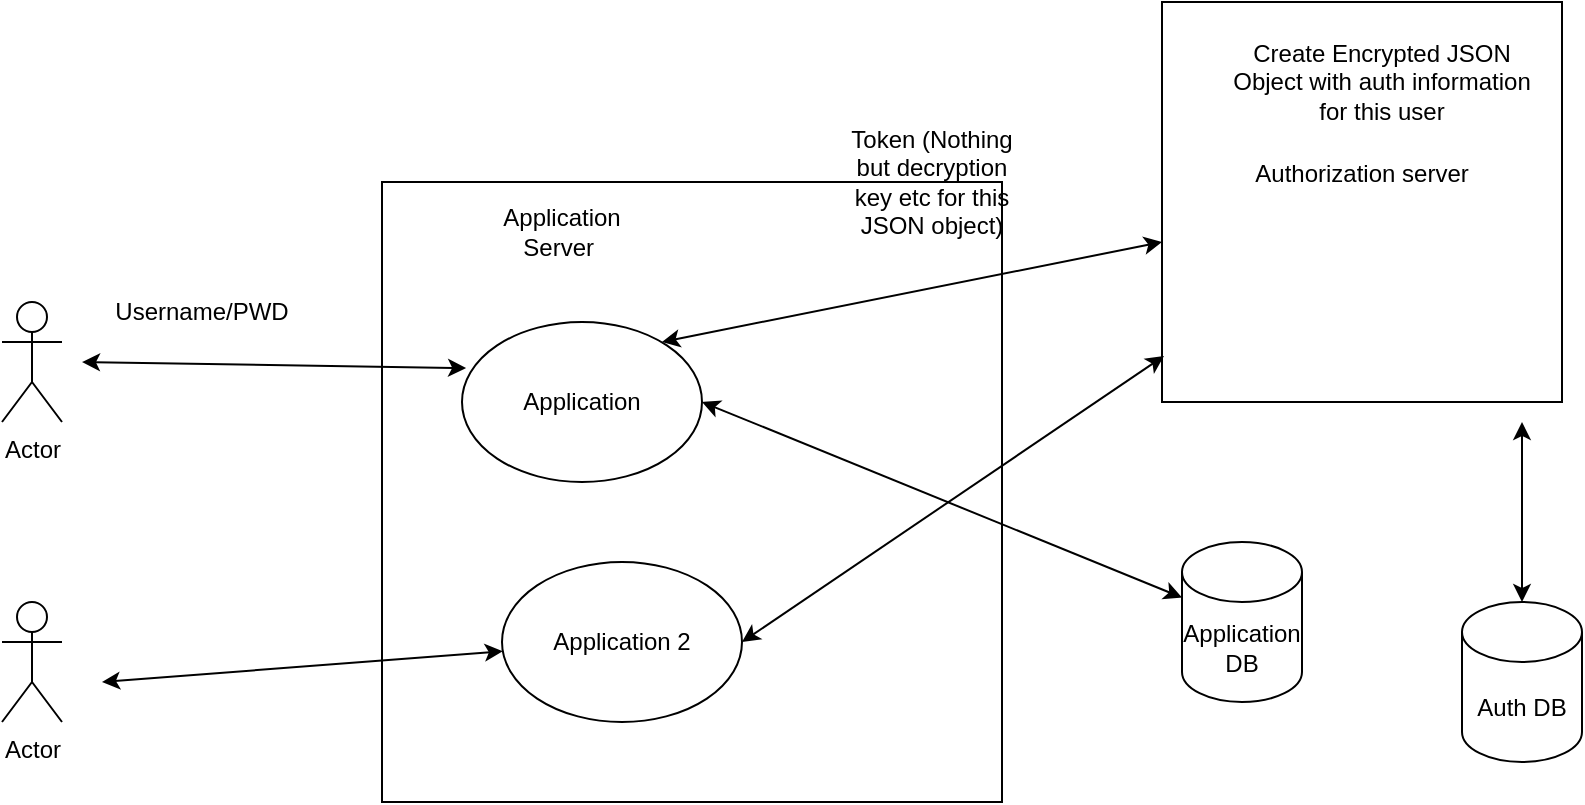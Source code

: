 <mxfile version="21.2.1" type="github">
  <diagram name="Page-1" id="QOS3MxJSd9fsyrCFQpAm">
    <mxGraphModel dx="1050" dy="534" grid="1" gridSize="10" guides="1" tooltips="1" connect="1" arrows="1" fold="1" page="1" pageScale="1" pageWidth="850" pageHeight="1100" math="0" shadow="0">
      <root>
        <mxCell id="0" />
        <mxCell id="1" parent="0" />
        <mxCell id="ob0HUdZltt4dJDUgpx2f-2" value="&lt;div&gt;Authorization server&lt;/div&gt;&lt;div&gt;&lt;br&gt;&lt;/div&gt;&lt;div&gt;&lt;br&gt;&lt;/div&gt;" style="whiteSpace=wrap;html=1;aspect=fixed;" vertex="1" parent="1">
          <mxGeometry x="630" y="30" width="200" height="200" as="geometry" />
        </mxCell>
        <mxCell id="ob0HUdZltt4dJDUgpx2f-6" value="" style="whiteSpace=wrap;html=1;aspect=fixed;" vertex="1" parent="1">
          <mxGeometry x="240" y="120" width="310" height="310" as="geometry" />
        </mxCell>
        <mxCell id="ob0HUdZltt4dJDUgpx2f-1" value="Application" style="ellipse;whiteSpace=wrap;html=1;" vertex="1" parent="1">
          <mxGeometry x="280" y="190" width="120" height="80" as="geometry" />
        </mxCell>
        <mxCell id="ob0HUdZltt4dJDUgpx2f-3" value="Application DB" style="shape=cylinder3;whiteSpace=wrap;html=1;boundedLbl=1;backgroundOutline=1;size=15;" vertex="1" parent="1">
          <mxGeometry x="640" y="300" width="60" height="80" as="geometry" />
        </mxCell>
        <mxCell id="ob0HUdZltt4dJDUgpx2f-4" value="" style="endArrow=classic;startArrow=classic;html=1;rounded=0;" edge="1" parent="1" target="ob0HUdZltt4dJDUgpx2f-3">
          <mxGeometry width="50" height="50" relative="1" as="geometry">
            <mxPoint x="400" y="230" as="sourcePoint" />
            <mxPoint x="450" y="180" as="targetPoint" />
          </mxGeometry>
        </mxCell>
        <mxCell id="ob0HUdZltt4dJDUgpx2f-8" value="Application Server&lt;span style=&quot;white-space: pre;&quot;&gt;	&lt;/span&gt;" style="text;html=1;strokeColor=none;fillColor=none;align=center;verticalAlign=middle;whiteSpace=wrap;rounded=0;" vertex="1" parent="1">
          <mxGeometry x="300" y="130" width="60" height="30" as="geometry" />
        </mxCell>
        <mxCell id="ob0HUdZltt4dJDUgpx2f-10" value="Actor" style="shape=umlActor;verticalLabelPosition=bottom;verticalAlign=top;html=1;outlineConnect=0;" vertex="1" parent="1">
          <mxGeometry x="50" y="180" width="30" height="60" as="geometry" />
        </mxCell>
        <mxCell id="ob0HUdZltt4dJDUgpx2f-11" value="" style="endArrow=classic;startArrow=classic;html=1;rounded=0;entryX=0.017;entryY=0.288;entryDx=0;entryDy=0;entryPerimeter=0;" edge="1" parent="1" target="ob0HUdZltt4dJDUgpx2f-1">
          <mxGeometry width="50" height="50" relative="1" as="geometry">
            <mxPoint x="90" y="210" as="sourcePoint" />
            <mxPoint x="140" y="160" as="targetPoint" />
          </mxGeometry>
        </mxCell>
        <mxCell id="ob0HUdZltt4dJDUgpx2f-12" value="Username/PWD" style="text;html=1;strokeColor=none;fillColor=none;align=center;verticalAlign=middle;whiteSpace=wrap;rounded=0;" vertex="1" parent="1">
          <mxGeometry x="100" y="170" width="100" height="30" as="geometry" />
        </mxCell>
        <mxCell id="ob0HUdZltt4dJDUgpx2f-13" value="" style="endArrow=classic;startArrow=classic;html=1;rounded=0;" edge="1" parent="1" target="ob0HUdZltt4dJDUgpx2f-2">
          <mxGeometry width="50" height="50" relative="1" as="geometry">
            <mxPoint x="380" y="200" as="sourcePoint" />
            <mxPoint x="430" y="150" as="targetPoint" />
          </mxGeometry>
        </mxCell>
        <mxCell id="ob0HUdZltt4dJDUgpx2f-14" value="Token (Nothing but decryption key etc for this JSON object)" style="text;html=1;strokeColor=none;fillColor=none;align=center;verticalAlign=middle;whiteSpace=wrap;rounded=0;" vertex="1" parent="1">
          <mxGeometry x="470" y="90" width="90" height="60" as="geometry" />
        </mxCell>
        <mxCell id="ob0HUdZltt4dJDUgpx2f-15" value="Auth DB" style="shape=cylinder3;whiteSpace=wrap;html=1;boundedLbl=1;backgroundOutline=1;size=15;" vertex="1" parent="1">
          <mxGeometry x="780" y="330" width="60" height="80" as="geometry" />
        </mxCell>
        <mxCell id="ob0HUdZltt4dJDUgpx2f-16" value="" style="endArrow=classic;startArrow=classic;html=1;rounded=0;entryX=0.5;entryY=0;entryDx=0;entryDy=0;entryPerimeter=0;" edge="1" parent="1" target="ob0HUdZltt4dJDUgpx2f-15">
          <mxGeometry width="50" height="50" relative="1" as="geometry">
            <mxPoint x="810" y="240" as="sourcePoint" />
            <mxPoint x="760" y="40" as="targetPoint" />
          </mxGeometry>
        </mxCell>
        <mxCell id="ob0HUdZltt4dJDUgpx2f-17" value="Create Encrypted JSON Object with auth information for this user" style="text;html=1;strokeColor=none;fillColor=none;align=center;verticalAlign=middle;whiteSpace=wrap;rounded=0;" vertex="1" parent="1">
          <mxGeometry x="660" y="40" width="160" height="60" as="geometry" />
        </mxCell>
        <mxCell id="ob0HUdZltt4dJDUgpx2f-18" value="Application 2" style="ellipse;whiteSpace=wrap;html=1;" vertex="1" parent="1">
          <mxGeometry x="300" y="310" width="120" height="80" as="geometry" />
        </mxCell>
        <mxCell id="ob0HUdZltt4dJDUgpx2f-19" value="" style="endArrow=classic;startArrow=classic;html=1;rounded=0;entryX=0.005;entryY=0.885;entryDx=0;entryDy=0;entryPerimeter=0;" edge="1" parent="1" target="ob0HUdZltt4dJDUgpx2f-2">
          <mxGeometry width="50" height="50" relative="1" as="geometry">
            <mxPoint x="420" y="350" as="sourcePoint" />
            <mxPoint x="470" y="300" as="targetPoint" />
          </mxGeometry>
        </mxCell>
        <mxCell id="ob0HUdZltt4dJDUgpx2f-20" value="Actor" style="shape=umlActor;verticalLabelPosition=bottom;verticalAlign=top;html=1;outlineConnect=0;" vertex="1" parent="1">
          <mxGeometry x="50" y="330" width="30" height="60" as="geometry" />
        </mxCell>
        <mxCell id="ob0HUdZltt4dJDUgpx2f-21" value="" style="endArrow=classic;startArrow=classic;html=1;rounded=0;" edge="1" parent="1" target="ob0HUdZltt4dJDUgpx2f-18">
          <mxGeometry width="50" height="50" relative="1" as="geometry">
            <mxPoint x="100" y="370" as="sourcePoint" />
            <mxPoint x="150" y="320" as="targetPoint" />
          </mxGeometry>
        </mxCell>
      </root>
    </mxGraphModel>
  </diagram>
</mxfile>
